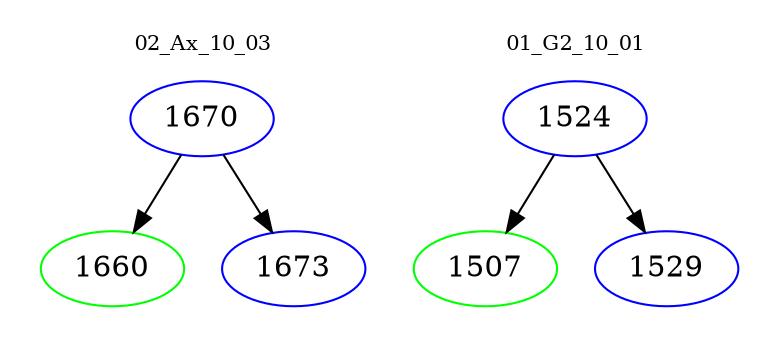 digraph{
subgraph cluster_0 {
color = white
label = "02_Ax_10_03";
fontsize=10;
T0_1670 [label="1670", color="blue"]
T0_1670 -> T0_1660 [color="black"]
T0_1660 [label="1660", color="green"]
T0_1670 -> T0_1673 [color="black"]
T0_1673 [label="1673", color="blue"]
}
subgraph cluster_1 {
color = white
label = "01_G2_10_01";
fontsize=10;
T1_1524 [label="1524", color="blue"]
T1_1524 -> T1_1507 [color="black"]
T1_1507 [label="1507", color="green"]
T1_1524 -> T1_1529 [color="black"]
T1_1529 [label="1529", color="blue"]
}
}
